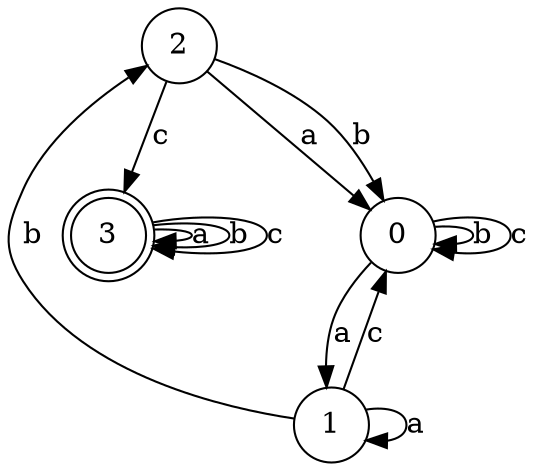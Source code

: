 digraph { 
node [shape = doublecircle]; 3 ;
node [shape = circle]; 
0 -> 1 [ label="a", weigth="0.6"]; 
0 -> 0 [ label="b", weigth="0.6"]; 
0 -> 0 [ label="c", weigth="0.6"]; 
1 -> 2 [ label="b", weigth="0.6"]; 
1 -> 1 [ label="a", weigth="0.6"]; 
1 -> 0 [ label="c", weigth="0.6"]; 
2 -> 3 [ label="c", weigth="0.6"]; 
2 -> 0 [ label="a", weigth="0.6"]; 
2 -> 0 [ label="b", weigth="0.6"]; 
3 -> 3 [ label="a", weigth="0.6"]; 
3 -> 3 [ label="b", weigth="0.6"]; 
3 -> 3 [ label="c", weigth="0.6"]; 
}